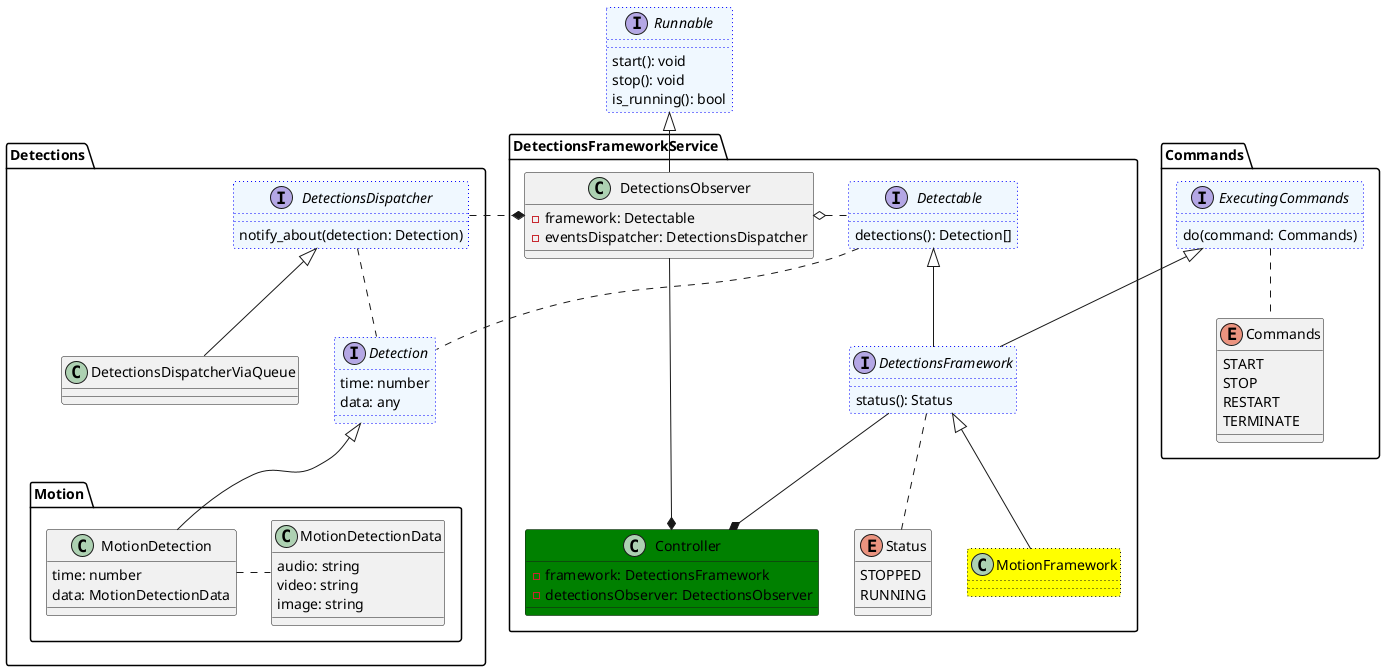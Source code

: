 @startuml
'https://plantuml.com/class-diagram


package DetectionsFrameworkService {
    interface DetectionsFramework #aliceblue ##[dotted]blue {
      status(): Status
    }

    interface Detectable #aliceblue ##[dotted]blue {
        detections(): Detection[]
    }

    class MotionFramework #yellow ##[dotted]

    class DetectionsObserver {
      - framework: Detectable
      - eventsDispatcher: DetectionsDispatcher
    }


    class Controller #green {
       - framework: DetectionsFramework
       - detectionsObserver: DetectionsObserver
    }

    enum Status {
      STOPPED
      RUNNING
    }
}

package Detections {
    interface Detection #aliceblue ##[dotted]blue {
      time: number
      data: any
    }

    package Motion {
        class MotionDetectionData {
           audio: string
           video: string
           image: string
        }

        class MotionDetection {
           time: number
           data: MotionDetectionData
        }
    }

    interface DetectionsDispatcher #aliceblue ##[dotted]blue {
       notify_about(detection: Detection)
    }

    class DetectionsDispatcherViaQueue

    Detection <|-down- MotionDetection
}

package Commands {
    enum Commands {
      START
      STOP
      RESTART
      TERMINATE
    }

    interface ExecutingCommands #aliceblue ##[dotted]blue {
      do(command: Commands)
    }

    ExecutingCommands .. Commands
}



interface Runnable #aliceblue ##[dotted]blue {
   start(): void
   stop(): void
   is_running(): bool
}


DetectionsObserver -up-|> Runnable
DetectionsObserver o-right-. Detectable
DetectionsDispatcher .* DetectionsObserver
DetectionsFramework <|-- MotionFramework
DetectionsFramework -up-|> ExecutingCommands

DetectionsFramework .. Status
Detectable .. Detection
DetectionsDispatcher .. Detection
MotionDetection .right. MotionDetectionData
DetectionsObserver -* Controller
DetectionsFramework -down-* Controller
DetectionsFramework -up-|> Detectable
DetectionsDispatcher <|-down- DetectionsDispatcherViaQueue

@enduml